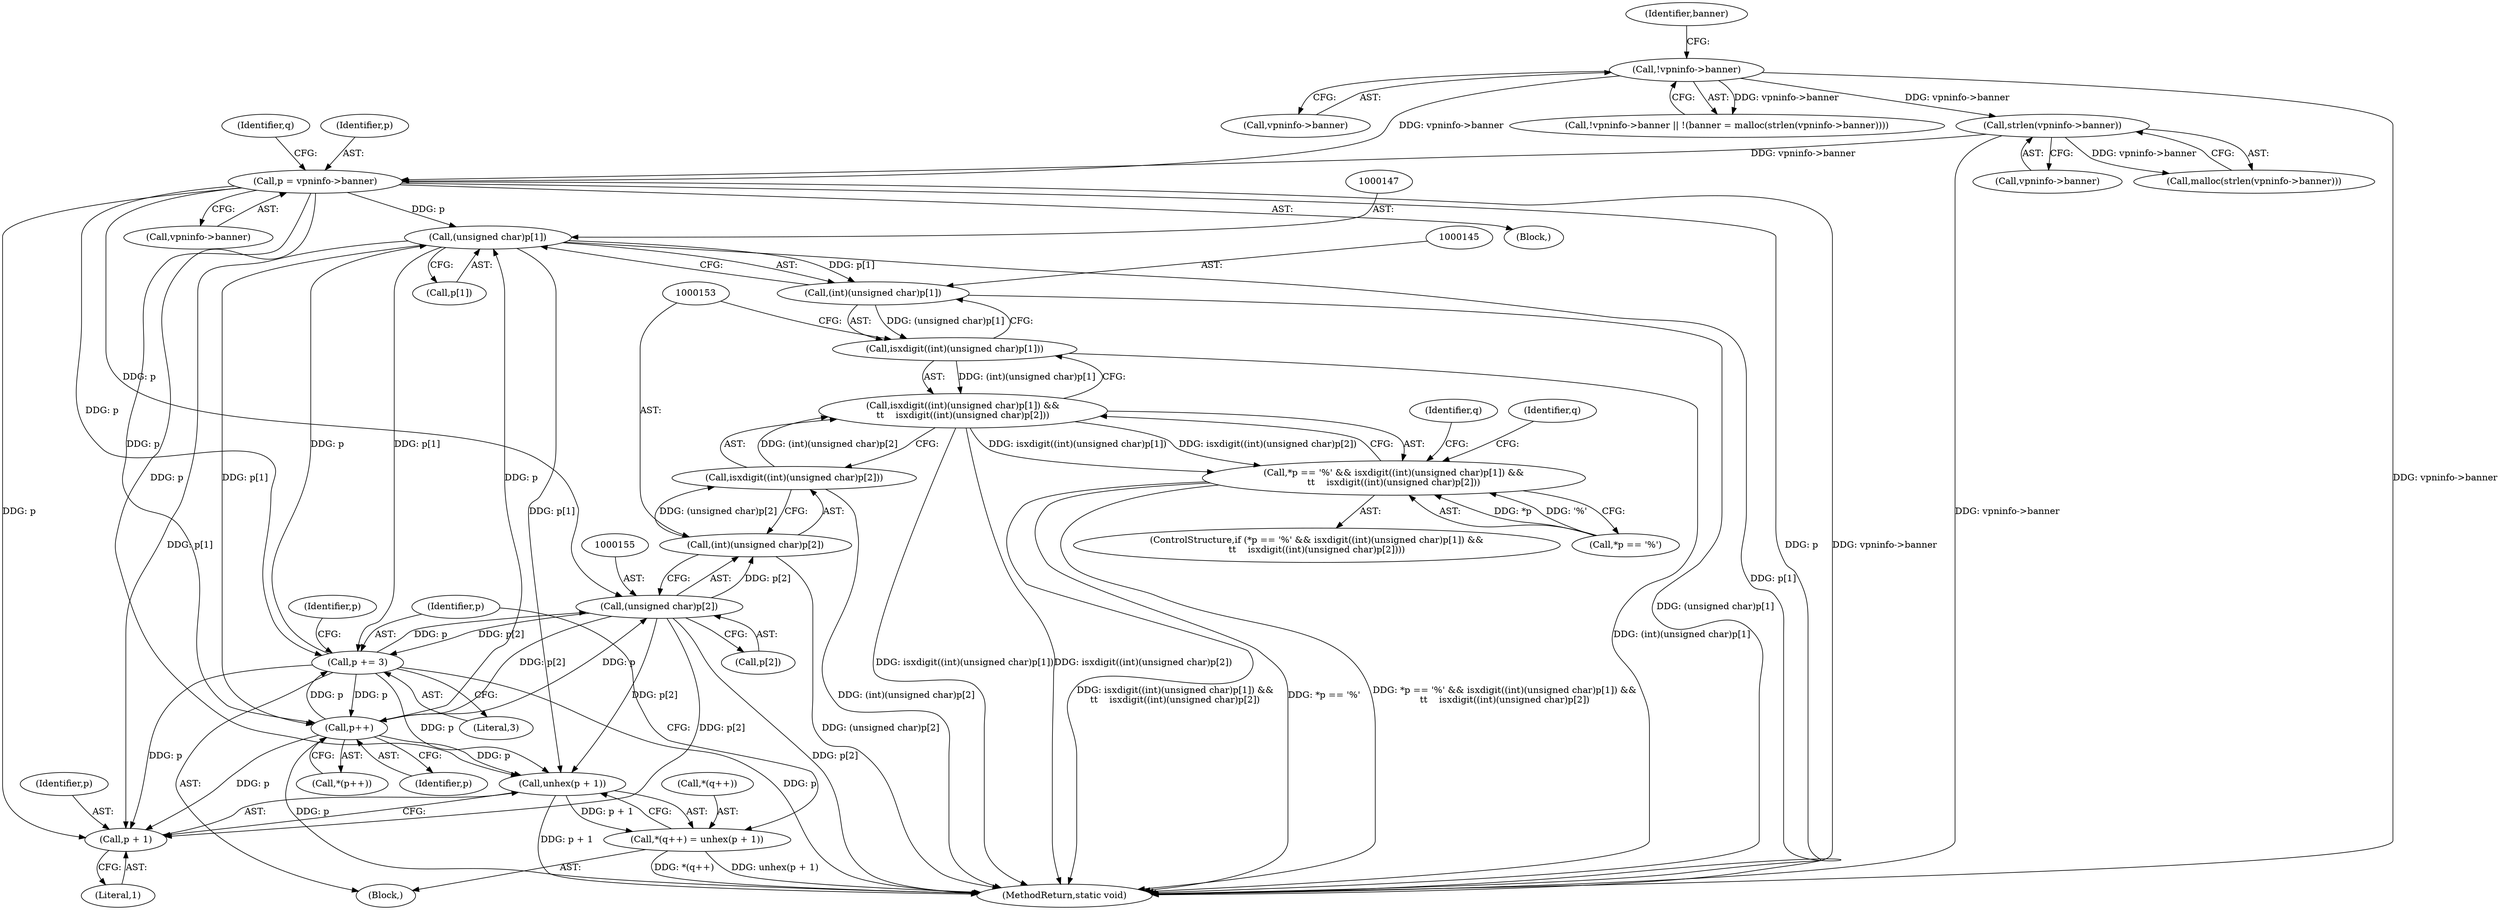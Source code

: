 digraph "1_infradead_14cae65318d3ef1f7d449e463b72b6934e82f1c2@pointer" {
"1000124" [label="(Call,p = vpninfo->banner)"];
"1000116" [label="(Call,strlen(vpninfo->banner))"];
"1000108" [label="(Call,!vpninfo->banner)"];
"1000146" [label="(Call,(unsigned char)p[1])"];
"1000144" [label="(Call,(int)(unsigned char)p[1])"];
"1000143" [label="(Call,isxdigit((int)(unsigned char)p[1]))"];
"1000142" [label="(Call,isxdigit((int)(unsigned char)p[1]) &&\n\t\t    isxdigit((int)(unsigned char)p[2]))"];
"1000137" [label="(Call,*p == '%' && isxdigit((int)(unsigned char)p[1]) &&\n\t\t    isxdigit((int)(unsigned char)p[2]))"];
"1000164" [label="(Call,unhex(p + 1))"];
"1000160" [label="(Call,*(q++) = unhex(p + 1))"];
"1000165" [label="(Call,p + 1)"];
"1000168" [label="(Call,p += 3)"];
"1000154" [label="(Call,(unsigned char)p[2])"];
"1000152" [label="(Call,(int)(unsigned char)p[2])"];
"1000151" [label="(Call,isxdigit((int)(unsigned char)p[2]))"];
"1000177" [label="(Call,p++)"];
"1000166" [label="(Identifier,p)"];
"1000126" [label="(Call,vpninfo->banner)"];
"1000175" [label="(Identifier,q)"];
"1000151" [label="(Call,isxdigit((int)(unsigned char)p[2]))"];
"1000177" [label="(Call,p++)"];
"1000130" [label="(Identifier,q)"];
"1000143" [label="(Call,isxdigit((int)(unsigned char)p[1]))"];
"1000137" [label="(Call,*p == '%' && isxdigit((int)(unsigned char)p[1]) &&\n\t\t    isxdigit((int)(unsigned char)p[2]))"];
"1000167" [label="(Literal,1)"];
"1000117" [label="(Call,vpninfo->banner)"];
"1000109" [label="(Call,vpninfo->banner)"];
"1000165" [label="(Call,p + 1)"];
"1000189" [label="(MethodReturn,static void)"];
"1000161" [label="(Call,*(q++))"];
"1000142" [label="(Call,isxdigit((int)(unsigned char)p[1]) &&\n\t\t    isxdigit((int)(unsigned char)p[2]))"];
"1000164" [label="(Call,unhex(p + 1))"];
"1000156" [label="(Call,p[2])"];
"1000136" [label="(ControlStructure,if (*p == '%' && isxdigit((int)(unsigned char)p[1]) &&\n\t\t    isxdigit((int)(unsigned char)p[2])))"];
"1000148" [label="(Call,p[1])"];
"1000108" [label="(Call,!vpninfo->banner)"];
"1000138" [label="(Call,*p == '%')"];
"1000160" [label="(Call,*(q++) = unhex(p + 1))"];
"1000169" [label="(Identifier,p)"];
"1000146" [label="(Call,(unsigned char)p[1])"];
"1000124" [label="(Call,p = vpninfo->banner)"];
"1000178" [label="(Identifier,p)"];
"1000107" [label="(Call,!vpninfo->banner || !(banner = malloc(strlen(vpninfo->banner))))"];
"1000159" [label="(Block,)"];
"1000125" [label="(Identifier,p)"];
"1000168" [label="(Call,p += 3)"];
"1000163" [label="(Identifier,q)"];
"1000102" [label="(Block,)"];
"1000116" [label="(Call,strlen(vpninfo->banner))"];
"1000154" [label="(Call,(unsigned char)p[2])"];
"1000115" [label="(Call,malloc(strlen(vpninfo->banner)))"];
"1000176" [label="(Call,*(p++))"];
"1000134" [label="(Identifier,p)"];
"1000114" [label="(Identifier,banner)"];
"1000170" [label="(Literal,3)"];
"1000152" [label="(Call,(int)(unsigned char)p[2])"];
"1000144" [label="(Call,(int)(unsigned char)p[1])"];
"1000124" -> "1000102"  [label="AST: "];
"1000124" -> "1000126"  [label="CFG: "];
"1000125" -> "1000124"  [label="AST: "];
"1000126" -> "1000124"  [label="AST: "];
"1000130" -> "1000124"  [label="CFG: "];
"1000124" -> "1000189"  [label="DDG: p"];
"1000124" -> "1000189"  [label="DDG: vpninfo->banner"];
"1000116" -> "1000124"  [label="DDG: vpninfo->banner"];
"1000108" -> "1000124"  [label="DDG: vpninfo->banner"];
"1000124" -> "1000146"  [label="DDG: p"];
"1000124" -> "1000154"  [label="DDG: p"];
"1000124" -> "1000164"  [label="DDG: p"];
"1000124" -> "1000165"  [label="DDG: p"];
"1000124" -> "1000168"  [label="DDG: p"];
"1000124" -> "1000177"  [label="DDG: p"];
"1000116" -> "1000115"  [label="AST: "];
"1000116" -> "1000117"  [label="CFG: "];
"1000117" -> "1000116"  [label="AST: "];
"1000115" -> "1000116"  [label="CFG: "];
"1000116" -> "1000189"  [label="DDG: vpninfo->banner"];
"1000116" -> "1000115"  [label="DDG: vpninfo->banner"];
"1000108" -> "1000116"  [label="DDG: vpninfo->banner"];
"1000108" -> "1000107"  [label="AST: "];
"1000108" -> "1000109"  [label="CFG: "];
"1000109" -> "1000108"  [label="AST: "];
"1000114" -> "1000108"  [label="CFG: "];
"1000107" -> "1000108"  [label="CFG: "];
"1000108" -> "1000189"  [label="DDG: vpninfo->banner"];
"1000108" -> "1000107"  [label="DDG: vpninfo->banner"];
"1000146" -> "1000144"  [label="AST: "];
"1000146" -> "1000148"  [label="CFG: "];
"1000147" -> "1000146"  [label="AST: "];
"1000148" -> "1000146"  [label="AST: "];
"1000144" -> "1000146"  [label="CFG: "];
"1000146" -> "1000189"  [label="DDG: p[1]"];
"1000146" -> "1000144"  [label="DDG: p[1]"];
"1000177" -> "1000146"  [label="DDG: p"];
"1000168" -> "1000146"  [label="DDG: p"];
"1000146" -> "1000164"  [label="DDG: p[1]"];
"1000146" -> "1000165"  [label="DDG: p[1]"];
"1000146" -> "1000168"  [label="DDG: p[1]"];
"1000146" -> "1000177"  [label="DDG: p[1]"];
"1000144" -> "1000143"  [label="AST: "];
"1000145" -> "1000144"  [label="AST: "];
"1000143" -> "1000144"  [label="CFG: "];
"1000144" -> "1000189"  [label="DDG: (unsigned char)p[1]"];
"1000144" -> "1000143"  [label="DDG: (unsigned char)p[1]"];
"1000143" -> "1000142"  [label="AST: "];
"1000153" -> "1000143"  [label="CFG: "];
"1000142" -> "1000143"  [label="CFG: "];
"1000143" -> "1000189"  [label="DDG: (int)(unsigned char)p[1]"];
"1000143" -> "1000142"  [label="DDG: (int)(unsigned char)p[1]"];
"1000142" -> "1000137"  [label="AST: "];
"1000142" -> "1000151"  [label="CFG: "];
"1000151" -> "1000142"  [label="AST: "];
"1000137" -> "1000142"  [label="CFG: "];
"1000142" -> "1000189"  [label="DDG: isxdigit((int)(unsigned char)p[1])"];
"1000142" -> "1000189"  [label="DDG: isxdigit((int)(unsigned char)p[2])"];
"1000142" -> "1000137"  [label="DDG: isxdigit((int)(unsigned char)p[1])"];
"1000142" -> "1000137"  [label="DDG: isxdigit((int)(unsigned char)p[2])"];
"1000151" -> "1000142"  [label="DDG: (int)(unsigned char)p[2]"];
"1000137" -> "1000136"  [label="AST: "];
"1000137" -> "1000138"  [label="CFG: "];
"1000138" -> "1000137"  [label="AST: "];
"1000163" -> "1000137"  [label="CFG: "];
"1000175" -> "1000137"  [label="CFG: "];
"1000137" -> "1000189"  [label="DDG: isxdigit((int)(unsigned char)p[1]) &&\n\t\t    isxdigit((int)(unsigned char)p[2])"];
"1000137" -> "1000189"  [label="DDG: *p == '%'"];
"1000137" -> "1000189"  [label="DDG: *p == '%' && isxdigit((int)(unsigned char)p[1]) &&\n\t\t    isxdigit((int)(unsigned char)p[2])"];
"1000138" -> "1000137"  [label="DDG: *p"];
"1000138" -> "1000137"  [label="DDG: '%'"];
"1000164" -> "1000160"  [label="AST: "];
"1000164" -> "1000165"  [label="CFG: "];
"1000165" -> "1000164"  [label="AST: "];
"1000160" -> "1000164"  [label="CFG: "];
"1000164" -> "1000189"  [label="DDG: p + 1"];
"1000164" -> "1000160"  [label="DDG: p + 1"];
"1000177" -> "1000164"  [label="DDG: p"];
"1000168" -> "1000164"  [label="DDG: p"];
"1000154" -> "1000164"  [label="DDG: p[2]"];
"1000160" -> "1000159"  [label="AST: "];
"1000161" -> "1000160"  [label="AST: "];
"1000169" -> "1000160"  [label="CFG: "];
"1000160" -> "1000189"  [label="DDG: unhex(p + 1)"];
"1000160" -> "1000189"  [label="DDG: *(q++)"];
"1000165" -> "1000167"  [label="CFG: "];
"1000166" -> "1000165"  [label="AST: "];
"1000167" -> "1000165"  [label="AST: "];
"1000177" -> "1000165"  [label="DDG: p"];
"1000168" -> "1000165"  [label="DDG: p"];
"1000154" -> "1000165"  [label="DDG: p[2]"];
"1000168" -> "1000159"  [label="AST: "];
"1000168" -> "1000170"  [label="CFG: "];
"1000169" -> "1000168"  [label="AST: "];
"1000170" -> "1000168"  [label="AST: "];
"1000134" -> "1000168"  [label="CFG: "];
"1000168" -> "1000189"  [label="DDG: p"];
"1000168" -> "1000154"  [label="DDG: p"];
"1000154" -> "1000168"  [label="DDG: p[2]"];
"1000177" -> "1000168"  [label="DDG: p"];
"1000168" -> "1000177"  [label="DDG: p"];
"1000154" -> "1000152"  [label="AST: "];
"1000154" -> "1000156"  [label="CFG: "];
"1000155" -> "1000154"  [label="AST: "];
"1000156" -> "1000154"  [label="AST: "];
"1000152" -> "1000154"  [label="CFG: "];
"1000154" -> "1000189"  [label="DDG: p[2]"];
"1000154" -> "1000152"  [label="DDG: p[2]"];
"1000177" -> "1000154"  [label="DDG: p"];
"1000154" -> "1000177"  [label="DDG: p[2]"];
"1000152" -> "1000151"  [label="AST: "];
"1000153" -> "1000152"  [label="AST: "];
"1000151" -> "1000152"  [label="CFG: "];
"1000152" -> "1000189"  [label="DDG: (unsigned char)p[2]"];
"1000152" -> "1000151"  [label="DDG: (unsigned char)p[2]"];
"1000151" -> "1000189"  [label="DDG: (int)(unsigned char)p[2]"];
"1000177" -> "1000176"  [label="AST: "];
"1000177" -> "1000178"  [label="CFG: "];
"1000178" -> "1000177"  [label="AST: "];
"1000176" -> "1000177"  [label="CFG: "];
"1000177" -> "1000189"  [label="DDG: p"];
}
